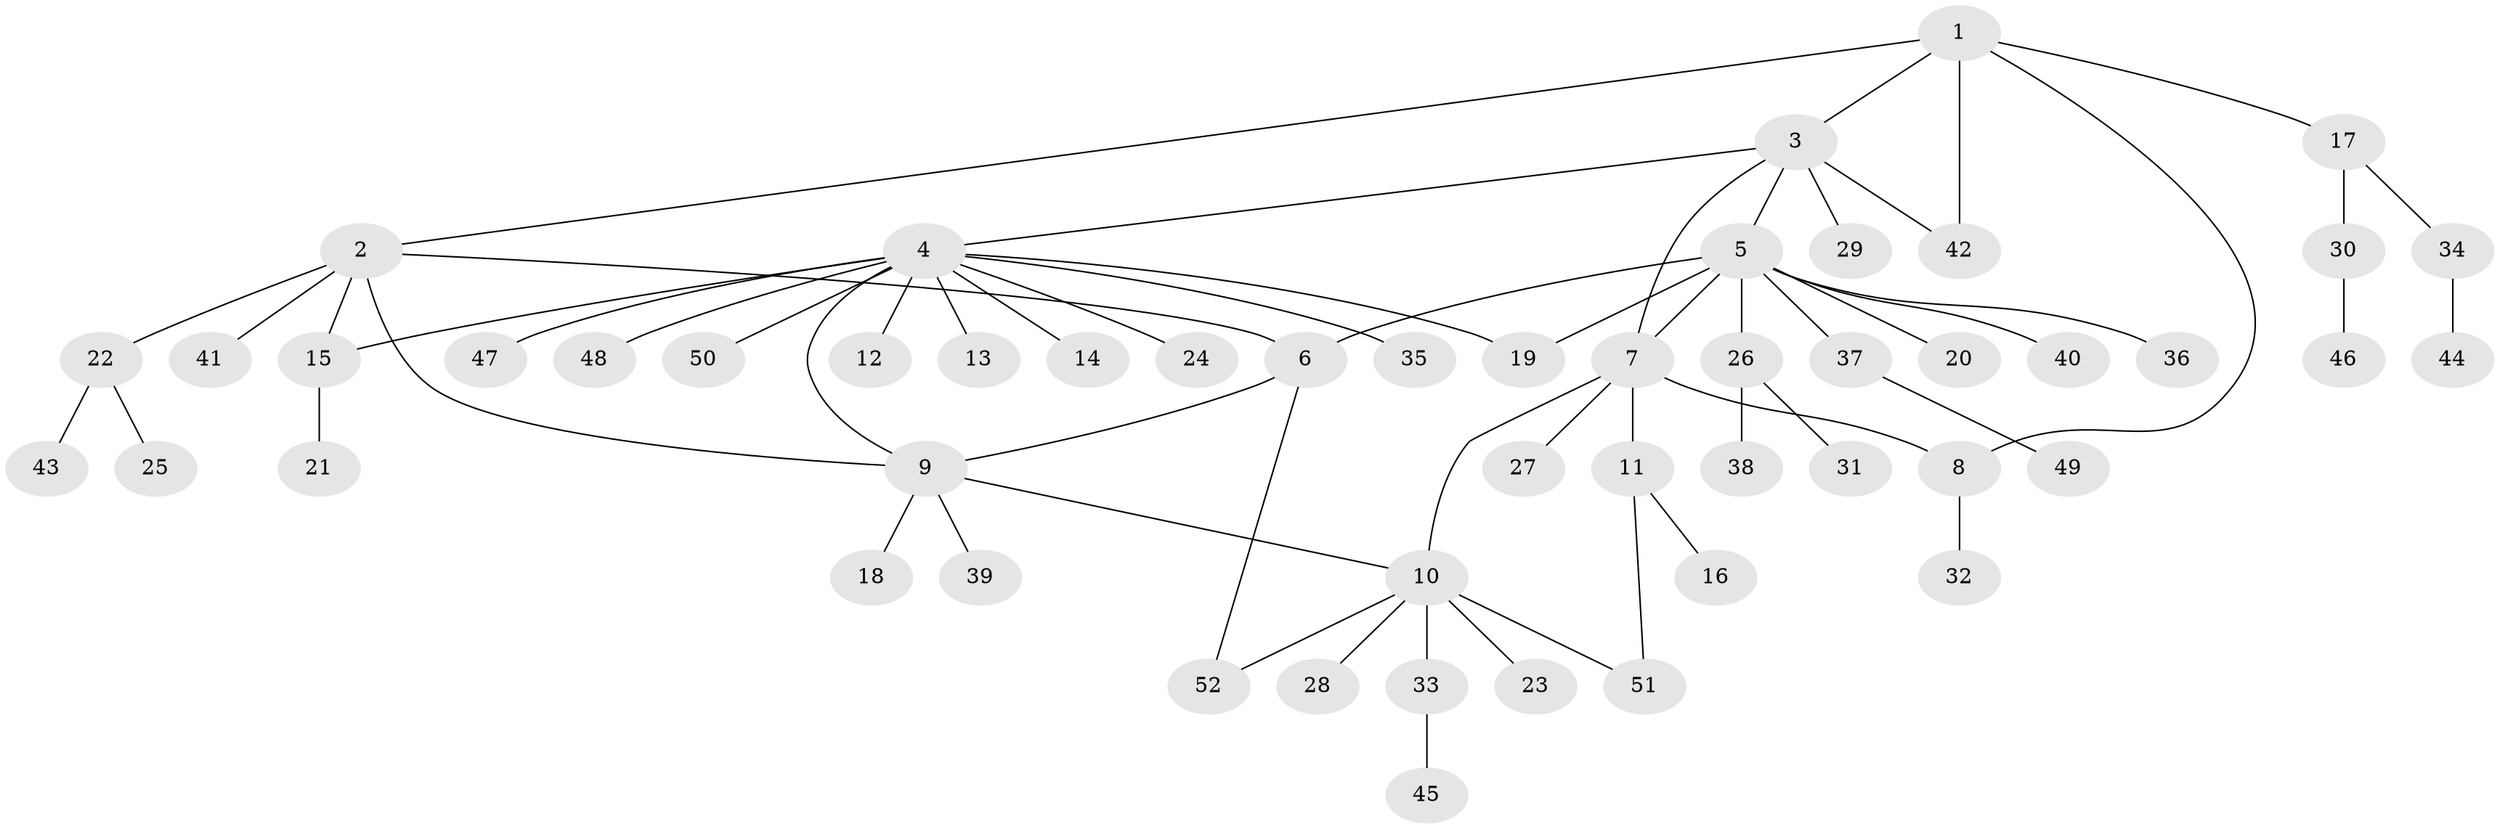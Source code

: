 // coarse degree distribution, {5: 0.08333333333333333, 9: 0.027777777777777776, 6: 0.05555555555555555, 4: 0.027777777777777776, 3: 0.1388888888888889, 7: 0.027777777777777776, 1: 0.5, 2: 0.1388888888888889}
// Generated by graph-tools (version 1.1) at 2025/19/03/04/25 18:19:44]
// undirected, 52 vertices, 62 edges
graph export_dot {
graph [start="1"]
  node [color=gray90,style=filled];
  1;
  2;
  3;
  4;
  5;
  6;
  7;
  8;
  9;
  10;
  11;
  12;
  13;
  14;
  15;
  16;
  17;
  18;
  19;
  20;
  21;
  22;
  23;
  24;
  25;
  26;
  27;
  28;
  29;
  30;
  31;
  32;
  33;
  34;
  35;
  36;
  37;
  38;
  39;
  40;
  41;
  42;
  43;
  44;
  45;
  46;
  47;
  48;
  49;
  50;
  51;
  52;
  1 -- 2;
  1 -- 3;
  1 -- 8;
  1 -- 17;
  1 -- 42;
  2 -- 6;
  2 -- 9;
  2 -- 15;
  2 -- 22;
  2 -- 41;
  3 -- 4;
  3 -- 5;
  3 -- 7;
  3 -- 29;
  3 -- 42;
  4 -- 9;
  4 -- 12;
  4 -- 13;
  4 -- 14;
  4 -- 15;
  4 -- 19;
  4 -- 24;
  4 -- 35;
  4 -- 47;
  4 -- 48;
  4 -- 50;
  5 -- 6;
  5 -- 7;
  5 -- 19;
  5 -- 20;
  5 -- 26;
  5 -- 36;
  5 -- 37;
  5 -- 40;
  6 -- 9;
  6 -- 52;
  7 -- 8;
  7 -- 10;
  7 -- 11;
  7 -- 27;
  8 -- 32;
  9 -- 10;
  9 -- 18;
  9 -- 39;
  10 -- 23;
  10 -- 28;
  10 -- 33;
  10 -- 51;
  10 -- 52;
  11 -- 16;
  11 -- 51;
  15 -- 21;
  17 -- 30;
  17 -- 34;
  22 -- 25;
  22 -- 43;
  26 -- 31;
  26 -- 38;
  30 -- 46;
  33 -- 45;
  34 -- 44;
  37 -- 49;
}

